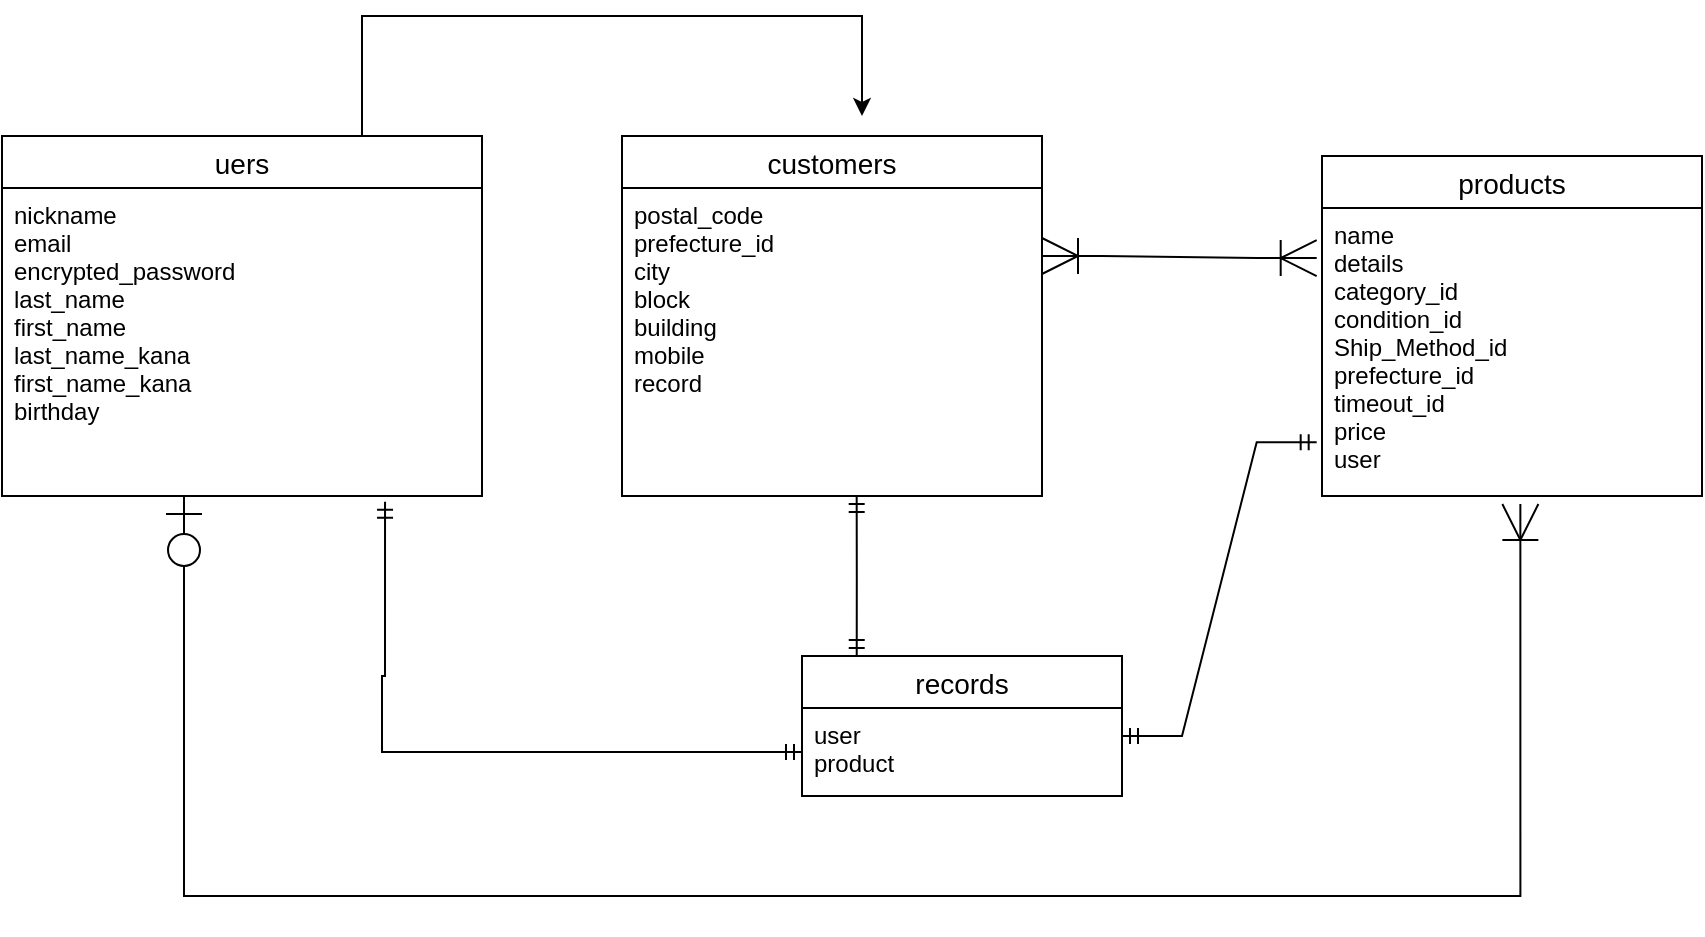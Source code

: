 <mxfile>
    <diagram id="JVD0AmcllBKEgss-xGxE" name="ページ1">
        <mxGraphModel dx="899" dy="654" grid="1" gridSize="10" guides="1" tooltips="1" connect="1" arrows="1" fold="1" page="1" pageScale="1" pageWidth="827" pageHeight="1169" math="0" shadow="0">
            <root>
                <mxCell id="0"/>
                <mxCell id="1" parent="0"/>
                <mxCell id="41" style="edgeStyle=orthogonalEdgeStyle;rounded=0;orthogonalLoop=1;jettySize=auto;html=1;exitX=0.75;exitY=0;exitDx=0;exitDy=0;" parent="1" source="37" edge="1">
                    <mxGeometry relative="1" as="geometry">
                        <mxPoint x="470" y="100" as="targetPoint"/>
                        <Array as="points">
                            <mxPoint x="220" y="50"/>
                            <mxPoint x="470" y="50"/>
                        </Array>
                    </mxGeometry>
                </mxCell>
                <mxCell id="37" value="uers" style="swimlane;fontStyle=0;childLayout=stackLayout;horizontal=1;startSize=26;horizontalStack=0;resizeParent=1;resizeParentMax=0;resizeLast=0;collapsible=1;marginBottom=0;align=center;fontSize=14;" parent="1" vertex="1">
                    <mxGeometry x="40" y="110" width="240" height="180" as="geometry"/>
                </mxCell>
                <mxCell id="38" value="nickname&#10;email&#10;encrypted_password&#10;last_name&#10;first_name&#10;last_name_kana&#10;first_name_kana&#10;birthday" style="text;strokeColor=none;fillColor=none;spacingLeft=4;spacingRight=4;overflow=hidden;rotatable=0;points=[[0,0.5],[1,0.5]];portConstraint=eastwest;fontSize=12;strokeWidth=41;" parent="37" vertex="1">
                    <mxGeometry y="26" width="240" height="154" as="geometry"/>
                </mxCell>
                <mxCell id="42" value="customers" style="swimlane;fontStyle=0;childLayout=stackLayout;horizontal=1;startSize=26;horizontalStack=0;resizeParent=1;resizeParentMax=0;resizeLast=0;collapsible=1;marginBottom=0;align=center;fontSize=14;" vertex="1" parent="1">
                    <mxGeometry x="350" y="110" width="210" height="180" as="geometry"/>
                </mxCell>
                <mxCell id="44" value="postal_code&#10;prefecture_id&#10;city&#10;block&#10;building&#10;mobile&#10;record " style="text;strokeColor=none;fillColor=none;spacingLeft=4;spacingRight=4;overflow=hidden;rotatable=0;points=[[0,0.5],[1,0.5]];portConstraint=eastwest;fontSize=12;" vertex="1" parent="42">
                    <mxGeometry y="26" width="210" height="154" as="geometry"/>
                </mxCell>
                <mxCell id="46" value="records" style="swimlane;fontStyle=0;childLayout=stackLayout;horizontal=1;startSize=26;horizontalStack=0;resizeParent=1;resizeParentMax=0;resizeLast=0;collapsible=1;marginBottom=0;align=center;fontSize=14;" vertex="1" parent="1">
                    <mxGeometry x="440" y="370" width="160" height="70" as="geometry"/>
                </mxCell>
                <mxCell id="48" value="user&#10;product" style="text;strokeColor=none;fillColor=none;spacingLeft=4;spacingRight=4;overflow=hidden;rotatable=0;points=[[0,0.5],[1,0.5]];portConstraint=eastwest;fontSize=12;" vertex="1" parent="46">
                    <mxGeometry y="26" width="160" height="44" as="geometry"/>
                </mxCell>
                <mxCell id="50" value="products" style="swimlane;fontStyle=0;childLayout=stackLayout;horizontal=1;startSize=26;horizontalStack=0;resizeParent=1;resizeParentMax=0;resizeLast=0;collapsible=1;marginBottom=0;align=center;fontSize=14;" vertex="1" parent="1">
                    <mxGeometry x="700" y="120" width="190" height="170" as="geometry"/>
                </mxCell>
                <mxCell id="52" value="name&#10;details&#10; category_id  &#10;condition_id&#10;Ship_Method_id&#10;prefecture_id&#10;timeout_id&#10;price  &#10;user" style="text;strokeColor=none;fillColor=none;spacingLeft=4;spacingRight=4;overflow=hidden;rotatable=0;points=[[0,0.5],[1,0.5]];portConstraint=eastwest;fontSize=12;" vertex="1" parent="50">
                    <mxGeometry y="26" width="190" height="144" as="geometry"/>
                </mxCell>
                <mxCell id="69" value="" style="edgeStyle=entityRelationEdgeStyle;fontSize=12;html=1;endArrow=ERoneToMany;startArrow=ERoneToMany;rounded=0;entryX=-0.014;entryY=0.174;entryDx=0;entryDy=0;entryPerimeter=0;endSize=16;startSize=16;" edge="1" parent="1" target="52">
                    <mxGeometry width="100" height="100" relative="1" as="geometry">
                        <mxPoint x="560" y="170" as="sourcePoint"/>
                        <mxPoint x="690" y="170" as="targetPoint"/>
                    </mxGeometry>
                </mxCell>
                <mxCell id="75" value="" style="edgeStyle=entityRelationEdgeStyle;fontSize=12;html=1;endArrow=ERmandOne;startArrow=ERmandOne;entryX=-0.014;entryY=0.813;entryDx=0;entryDy=0;entryPerimeter=0;rounded=0;" edge="1" parent="1" target="52">
                    <mxGeometry width="100" height="100" relative="1" as="geometry">
                        <mxPoint x="600" y="410" as="sourcePoint"/>
                        <mxPoint x="700" y="310" as="targetPoint"/>
                    </mxGeometry>
                </mxCell>
                <mxCell id="84" value="" style="edgeStyle=orthogonalEdgeStyle;fontSize=12;html=1;endArrow=ERoneToMany;startArrow=ERzeroToOne;rounded=0;entryX=0.522;entryY=1.028;entryDx=0;entryDy=0;entryPerimeter=0;endSize=16;startSize=16;" edge="1" parent="1" target="52">
                    <mxGeometry width="100" height="100" relative="1" as="geometry">
                        <mxPoint x="131" y="290" as="sourcePoint"/>
                        <mxPoint x="800" y="370" as="targetPoint"/>
                        <Array as="points">
                            <mxPoint x="131" y="490"/>
                            <mxPoint x="799" y="490"/>
                        </Array>
                    </mxGeometry>
                </mxCell>
                <mxCell id="85" value="" style="edgeStyle=orthogonalEdgeStyle;fontSize=12;html=1;endArrow=ERmandOne;startArrow=ERmandOne;rounded=0;exitX=0.171;exitY=0;exitDx=0;exitDy=0;exitPerimeter=0;" edge="1" parent="1" source="46">
                    <mxGeometry width="100" height="100" relative="1" as="geometry">
                        <mxPoint x="420" y="336.93" as="sourcePoint"/>
                        <mxPoint x="467.34" y="290" as="targetPoint"/>
                    </mxGeometry>
                </mxCell>
                <mxCell id="86" value="" style="edgeStyle=orthogonalEdgeStyle;fontSize=12;html=1;endArrow=ERmandOne;startArrow=ERmandOne;rounded=0;entryX=0.798;entryY=1.019;entryDx=0;entryDy=0;entryPerimeter=0;exitX=0;exitY=0.5;exitDx=0;exitDy=0;" edge="1" parent="1" source="48" target="38">
                    <mxGeometry width="100" height="100" relative="1" as="geometry">
                        <mxPoint x="430" y="418" as="sourcePoint"/>
                        <mxPoint x="230" y="300" as="targetPoint"/>
                        <Array as="points">
                            <mxPoint x="230" y="418"/>
                            <mxPoint x="230" y="380"/>
                            <mxPoint x="232" y="380"/>
                        </Array>
                    </mxGeometry>
                </mxCell>
            </root>
        </mxGraphModel>
    </diagram>
</mxfile>